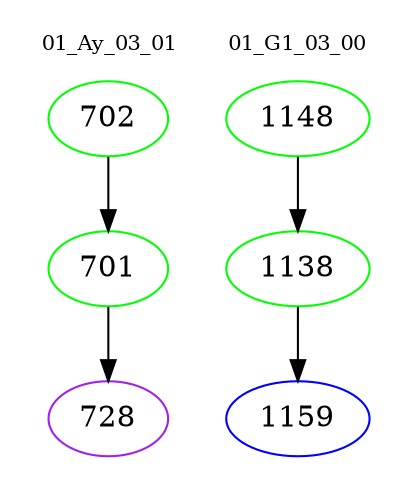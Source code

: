 digraph{
subgraph cluster_0 {
color = white
label = "01_Ay_03_01";
fontsize=10;
T0_702 [label="702", color="green"]
T0_702 -> T0_701 [color="black"]
T0_701 [label="701", color="green"]
T0_701 -> T0_728 [color="black"]
T0_728 [label="728", color="purple"]
}
subgraph cluster_1 {
color = white
label = "01_G1_03_00";
fontsize=10;
T1_1148 [label="1148", color="green"]
T1_1148 -> T1_1138 [color="black"]
T1_1138 [label="1138", color="green"]
T1_1138 -> T1_1159 [color="black"]
T1_1159 [label="1159", color="blue"]
}
}
